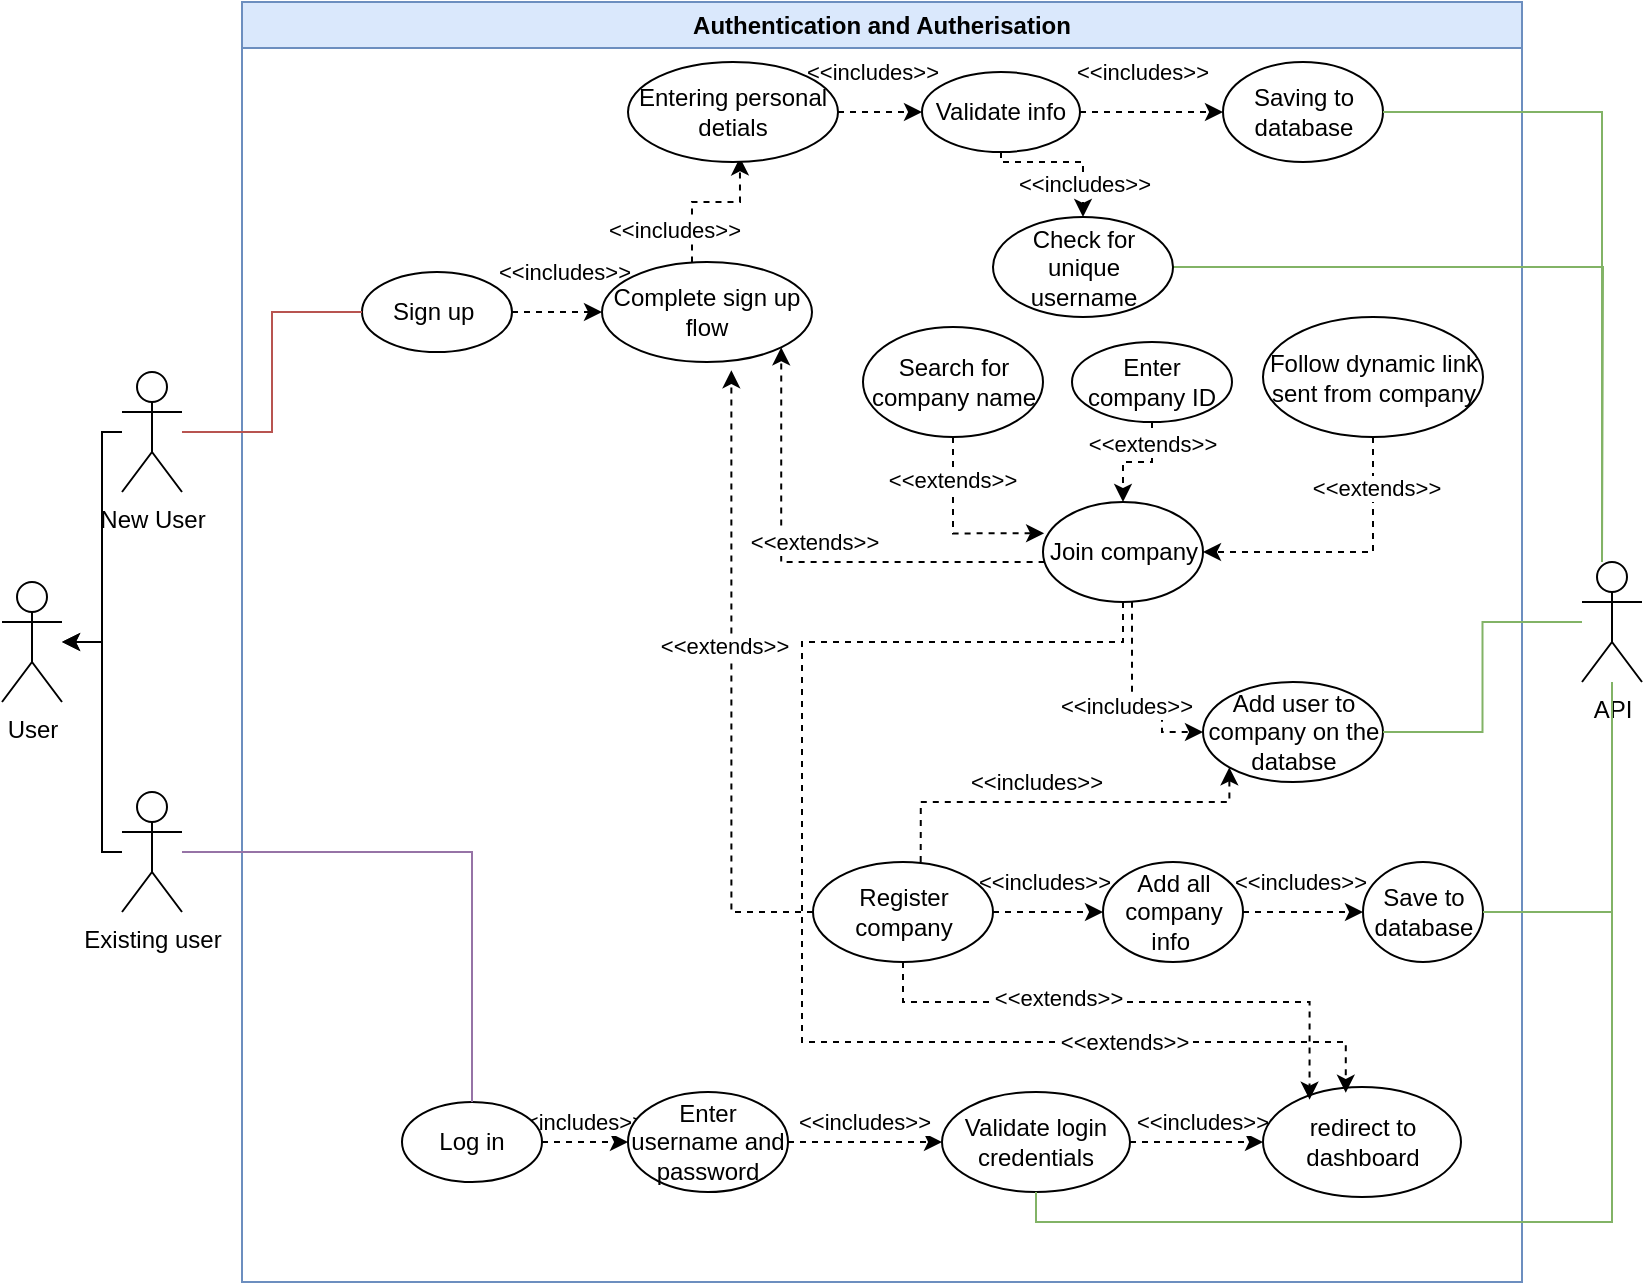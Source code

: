 <mxfile version="24.4.10" type="device">
  <diagram name="Page-1" id="GDTUXANRkf7ewL1DHfY8">
    <mxGraphModel dx="2440" dy="908" grid="1" gridSize="10" guides="1" tooltips="1" connect="1" arrows="1" fold="1" page="1" pageScale="1" pageWidth="850" pageHeight="1100" math="0" shadow="0">
      <root>
        <mxCell id="0" />
        <mxCell id="1" parent="0" />
        <mxCell id="yaxyJgH_o-7-E6Coqs7O-1" value="Authentication and Autherisation" style="swimlane;whiteSpace=wrap;html=1;fillColor=#dae8fc;strokeColor=#6c8ebf;" parent="1" vertex="1">
          <mxGeometry x="130" y="30" width="640" height="640" as="geometry" />
        </mxCell>
        <mxCell id="yaxyJgH_o-7-E6Coqs7O-12" style="edgeStyle=orthogonalEdgeStyle;rounded=0;orthogonalLoop=1;jettySize=auto;html=1;entryX=0;entryY=0.5;entryDx=0;entryDy=0;dashed=1;" parent="yaxyJgH_o-7-E6Coqs7O-1" source="yaxyJgH_o-7-E6Coqs7O-9" target="yaxyJgH_o-7-E6Coqs7O-11" edge="1">
          <mxGeometry relative="1" as="geometry" />
        </mxCell>
        <mxCell id="yaxyJgH_o-7-E6Coqs7O-17" value="&amp;lt;&amp;lt;includes&amp;gt;&amp;gt;" style="edgeLabel;html=1;align=center;verticalAlign=middle;resizable=0;points=[];" parent="yaxyJgH_o-7-E6Coqs7O-12" vertex="1" connectable="0">
          <mxGeometry x="-0.502" relative="1" as="geometry">
            <mxPoint x="15" y="-20" as="offset" />
          </mxGeometry>
        </mxCell>
        <mxCell id="yaxyJgH_o-7-E6Coqs7O-9" value="Sign up&amp;nbsp;" style="ellipse;whiteSpace=wrap;html=1;" parent="yaxyJgH_o-7-E6Coqs7O-1" vertex="1">
          <mxGeometry x="60" y="135" width="75" height="40" as="geometry" />
        </mxCell>
        <mxCell id="yaxyJgH_o-7-E6Coqs7O-58" value="&amp;lt;&amp;lt;includes&amp;gt;&amp;gt;" style="edgeStyle=orthogonalEdgeStyle;rounded=0;orthogonalLoop=1;jettySize=auto;html=1;entryX=0;entryY=0.5;entryDx=0;entryDy=0;dashed=1;" parent="yaxyJgH_o-7-E6Coqs7O-1" source="yaxyJgH_o-7-E6Coqs7O-10" target="yaxyJgH_o-7-E6Coqs7O-48" edge="1">
          <mxGeometry x="-0.178" y="10" relative="1" as="geometry">
            <mxPoint as="offset" />
          </mxGeometry>
        </mxCell>
        <mxCell id="yaxyJgH_o-7-E6Coqs7O-10" value="Log in" style="ellipse;whiteSpace=wrap;html=1;" parent="yaxyJgH_o-7-E6Coqs7O-1" vertex="1">
          <mxGeometry x="80" y="550" width="70" height="40" as="geometry" />
        </mxCell>
        <mxCell id="yaxyJgH_o-7-E6Coqs7O-15" style="edgeStyle=orthogonalEdgeStyle;rounded=0;orthogonalLoop=1;jettySize=auto;html=1;entryX=0.533;entryY=0.954;entryDx=0;entryDy=0;dashed=1;entryPerimeter=0;" parent="yaxyJgH_o-7-E6Coqs7O-1" source="yaxyJgH_o-7-E6Coqs7O-11" target="yaxyJgH_o-7-E6Coqs7O-13" edge="1">
          <mxGeometry relative="1" as="geometry">
            <Array as="points">
              <mxPoint x="225" y="100" />
              <mxPoint x="249" y="100" />
            </Array>
          </mxGeometry>
        </mxCell>
        <mxCell id="yaxyJgH_o-7-E6Coqs7O-18" value="&amp;lt;&amp;lt;includes&amp;gt;&amp;gt;" style="edgeLabel;html=1;align=center;verticalAlign=middle;resizable=0;points=[];" parent="yaxyJgH_o-7-E6Coqs7O-15" vertex="1" connectable="0">
          <mxGeometry x="-0.31" relative="1" as="geometry">
            <mxPoint x="-9" y="10" as="offset" />
          </mxGeometry>
        </mxCell>
        <mxCell id="yaxyJgH_o-7-E6Coqs7O-11" value="Complete sign up flow" style="ellipse;whiteSpace=wrap;html=1;" parent="yaxyJgH_o-7-E6Coqs7O-1" vertex="1">
          <mxGeometry x="180" y="130" width="105" height="50" as="geometry" />
        </mxCell>
        <mxCell id="yaxyJgH_o-7-E6Coqs7O-52" style="edgeStyle=orthogonalEdgeStyle;rounded=0;orthogonalLoop=1;jettySize=auto;html=1;entryX=0;entryY=0.5;entryDx=0;entryDy=0;dashed=1;" parent="yaxyJgH_o-7-E6Coqs7O-1" source="yaxyJgH_o-7-E6Coqs7O-13" target="yaxyJgH_o-7-E6Coqs7O-49" edge="1">
          <mxGeometry relative="1" as="geometry" />
        </mxCell>
        <mxCell id="yaxyJgH_o-7-E6Coqs7O-54" value="&amp;lt;&amp;lt;includes&amp;gt;&amp;gt;" style="edgeLabel;html=1;align=center;verticalAlign=middle;resizable=0;points=[];" parent="yaxyJgH_o-7-E6Coqs7O-52" vertex="1" connectable="0">
          <mxGeometry x="-0.54" y="1" relative="1" as="geometry">
            <mxPoint x="7" y="-19" as="offset" />
          </mxGeometry>
        </mxCell>
        <mxCell id="yaxyJgH_o-7-E6Coqs7O-13" value="Entering personal detials" style="ellipse;whiteSpace=wrap;html=1;" parent="yaxyJgH_o-7-E6Coqs7O-1" vertex="1">
          <mxGeometry x="193" y="30" width="105" height="50" as="geometry" />
        </mxCell>
        <mxCell id="yaxyJgH_o-7-E6Coqs7O-14" value="Saving to database" style="ellipse;whiteSpace=wrap;html=1;" parent="yaxyJgH_o-7-E6Coqs7O-1" vertex="1">
          <mxGeometry x="490.5" y="30" width="80" height="50" as="geometry" />
        </mxCell>
        <mxCell id="yaxyJgH_o-7-E6Coqs7O-22" style="edgeStyle=orthogonalEdgeStyle;rounded=0;orthogonalLoop=1;jettySize=auto;html=1;dashed=1;entryX=1;entryY=1;entryDx=0;entryDy=0;" parent="yaxyJgH_o-7-E6Coqs7O-1" source="yaxyJgH_o-7-E6Coqs7O-20" target="yaxyJgH_o-7-E6Coqs7O-11" edge="1">
          <mxGeometry relative="1" as="geometry">
            <Array as="points">
              <mxPoint x="270" y="280" />
            </Array>
          </mxGeometry>
        </mxCell>
        <mxCell id="yaxyJgH_o-7-E6Coqs7O-24" value="&amp;lt;&amp;lt;extends&amp;gt;&amp;gt;" style="edgeLabel;html=1;align=center;verticalAlign=middle;resizable=0;points=[];" parent="yaxyJgH_o-7-E6Coqs7O-22" vertex="1" connectable="0">
          <mxGeometry x="-0.235" y="2" relative="1" as="geometry">
            <mxPoint x="-24" y="-12" as="offset" />
          </mxGeometry>
        </mxCell>
        <mxCell id="yaxyJgH_o-7-E6Coqs7O-36" style="edgeStyle=orthogonalEdgeStyle;rounded=0;orthogonalLoop=1;jettySize=auto;html=1;dashed=1;" parent="yaxyJgH_o-7-E6Coqs7O-1" source="yaxyJgH_o-7-E6Coqs7O-20" target="yaxyJgH_o-7-E6Coqs7O-35" edge="1">
          <mxGeometry relative="1" as="geometry">
            <Array as="points">
              <mxPoint x="445" y="350" />
              <mxPoint x="460" y="350" />
              <mxPoint x="460" y="365" />
            </Array>
          </mxGeometry>
        </mxCell>
        <mxCell id="yaxyJgH_o-7-E6Coqs7O-38" value="&amp;lt;&amp;lt;includes&amp;gt;&amp;gt;" style="edgeLabel;html=1;align=center;verticalAlign=middle;resizable=0;points=[];" parent="yaxyJgH_o-7-E6Coqs7O-36" vertex="1" connectable="0">
          <mxGeometry x="-0.065" y="-3" relative="1" as="geometry">
            <mxPoint y="5" as="offset" />
          </mxGeometry>
        </mxCell>
        <mxCell id="yaxyJgH_o-7-E6Coqs7O-20" value="Join company" style="ellipse;whiteSpace=wrap;html=1;" parent="yaxyJgH_o-7-E6Coqs7O-1" vertex="1">
          <mxGeometry x="400.5" y="250" width="80" height="50" as="geometry" />
        </mxCell>
        <mxCell id="yaxyJgH_o-7-E6Coqs7O-37" style="edgeStyle=orthogonalEdgeStyle;rounded=0;orthogonalLoop=1;jettySize=auto;html=1;dashed=1;entryX=0;entryY=1;entryDx=0;entryDy=0;" parent="yaxyJgH_o-7-E6Coqs7O-1" target="yaxyJgH_o-7-E6Coqs7O-35" edge="1">
          <mxGeometry relative="1" as="geometry">
            <mxPoint x="339.35" y="430.0" as="sourcePoint" />
            <mxPoint x="490.502" y="370.621" as="targetPoint" />
            <Array as="points">
              <mxPoint x="339.5" y="400" />
              <mxPoint x="493.5" y="400" />
            </Array>
          </mxGeometry>
        </mxCell>
        <mxCell id="yaxyJgH_o-7-E6Coqs7O-39" value="&amp;lt;&amp;lt;includes&amp;gt;&amp;gt;" style="edgeLabel;html=1;align=center;verticalAlign=middle;resizable=0;points=[];" parent="yaxyJgH_o-7-E6Coqs7O-37" vertex="1" connectable="0">
          <mxGeometry x="-0.178" y="2" relative="1" as="geometry">
            <mxPoint x="4" y="-8" as="offset" />
          </mxGeometry>
        </mxCell>
        <mxCell id="yaxyJgH_o-7-E6Coqs7O-43" style="edgeStyle=orthogonalEdgeStyle;rounded=0;orthogonalLoop=1;jettySize=auto;html=1;entryX=0;entryY=0.5;entryDx=0;entryDy=0;dashed=1;" parent="yaxyJgH_o-7-E6Coqs7O-1" source="yaxyJgH_o-7-E6Coqs7O-21" target="yaxyJgH_o-7-E6Coqs7O-40" edge="1">
          <mxGeometry relative="1" as="geometry" />
        </mxCell>
        <mxCell id="yaxyJgH_o-7-E6Coqs7O-45" value="&amp;lt;&amp;lt;includes&amp;gt;&amp;gt;" style="edgeLabel;html=1;align=center;verticalAlign=middle;resizable=0;points=[];" parent="yaxyJgH_o-7-E6Coqs7O-43" vertex="1" connectable="0">
          <mxGeometry x="-0.267" y="1" relative="1" as="geometry">
            <mxPoint x="5" y="-14" as="offset" />
          </mxGeometry>
        </mxCell>
        <mxCell id="yaxyJgH_o-7-E6Coqs7O-21" value="Register company" style="ellipse;whiteSpace=wrap;html=1;" parent="yaxyJgH_o-7-E6Coqs7O-1" vertex="1">
          <mxGeometry x="285.5" y="430" width="90" height="50" as="geometry" />
        </mxCell>
        <mxCell id="yaxyJgH_o-7-E6Coqs7O-23" style="edgeStyle=orthogonalEdgeStyle;rounded=0;orthogonalLoop=1;jettySize=auto;html=1;entryX=0.616;entryY=1.082;entryDx=0;entryDy=0;entryPerimeter=0;dashed=1;" parent="yaxyJgH_o-7-E6Coqs7O-1" source="yaxyJgH_o-7-E6Coqs7O-21" target="yaxyJgH_o-7-E6Coqs7O-11" edge="1">
          <mxGeometry relative="1" as="geometry">
            <Array as="points">
              <mxPoint x="245" y="455" />
            </Array>
          </mxGeometry>
        </mxCell>
        <mxCell id="yaxyJgH_o-7-E6Coqs7O-25" value="&amp;lt;&amp;lt;extends&amp;gt;&amp;gt;" style="edgeLabel;html=1;align=center;verticalAlign=middle;resizable=0;points=[];" parent="yaxyJgH_o-7-E6Coqs7O-23" vertex="1" connectable="0">
          <mxGeometry x="0.203" relative="1" as="geometry">
            <mxPoint x="-4" y="13" as="offset" />
          </mxGeometry>
        </mxCell>
        <mxCell id="yaxyJgH_o-7-E6Coqs7O-26" value="Search for company name" style="ellipse;whiteSpace=wrap;html=1;" parent="yaxyJgH_o-7-E6Coqs7O-1" vertex="1">
          <mxGeometry x="310.5" y="162.5" width="90" height="55" as="geometry" />
        </mxCell>
        <mxCell id="yaxyJgH_o-7-E6Coqs7O-30" style="edgeStyle=orthogonalEdgeStyle;rounded=0;orthogonalLoop=1;jettySize=auto;html=1;entryX=0.5;entryY=0;entryDx=0;entryDy=0;dashed=1;" parent="yaxyJgH_o-7-E6Coqs7O-1" source="yaxyJgH_o-7-E6Coqs7O-27" target="yaxyJgH_o-7-E6Coqs7O-20" edge="1">
          <mxGeometry relative="1" as="geometry" />
        </mxCell>
        <mxCell id="yaxyJgH_o-7-E6Coqs7O-33" value="&amp;lt;&amp;lt;extends&amp;gt;&amp;gt;" style="edgeLabel;html=1;align=center;verticalAlign=middle;resizable=0;points=[];" parent="yaxyJgH_o-7-E6Coqs7O-30" vertex="1" connectable="0">
          <mxGeometry x="-0.705" relative="1" as="geometry">
            <mxPoint y="3" as="offset" />
          </mxGeometry>
        </mxCell>
        <mxCell id="yaxyJgH_o-7-E6Coqs7O-27" value="Enter company ID" style="ellipse;whiteSpace=wrap;html=1;" parent="yaxyJgH_o-7-E6Coqs7O-1" vertex="1">
          <mxGeometry x="415" y="170" width="80" height="40" as="geometry" />
        </mxCell>
        <mxCell id="yaxyJgH_o-7-E6Coqs7O-28" value="Follow dynamic link sent from company" style="ellipse;whiteSpace=wrap;html=1;" parent="yaxyJgH_o-7-E6Coqs7O-1" vertex="1">
          <mxGeometry x="510.5" y="157.5" width="110" height="60" as="geometry" />
        </mxCell>
        <mxCell id="yaxyJgH_o-7-E6Coqs7O-29" style="edgeStyle=orthogonalEdgeStyle;rounded=0;orthogonalLoop=1;jettySize=auto;html=1;entryX=0.007;entryY=0.313;entryDx=0;entryDy=0;entryPerimeter=0;dashed=1;" parent="yaxyJgH_o-7-E6Coqs7O-1" source="yaxyJgH_o-7-E6Coqs7O-26" target="yaxyJgH_o-7-E6Coqs7O-20" edge="1">
          <mxGeometry relative="1" as="geometry" />
        </mxCell>
        <mxCell id="yaxyJgH_o-7-E6Coqs7O-32" value="&amp;lt;&amp;lt;extends&amp;gt;&amp;gt;" style="edgeLabel;html=1;align=center;verticalAlign=middle;resizable=0;points=[];" parent="yaxyJgH_o-7-E6Coqs7O-29" vertex="1" connectable="0">
          <mxGeometry x="-0.543" y="-1" relative="1" as="geometry">
            <mxPoint as="offset" />
          </mxGeometry>
        </mxCell>
        <mxCell id="yaxyJgH_o-7-E6Coqs7O-31" style="edgeStyle=orthogonalEdgeStyle;rounded=0;orthogonalLoop=1;jettySize=auto;html=1;dashed=1;" parent="yaxyJgH_o-7-E6Coqs7O-1" source="yaxyJgH_o-7-E6Coqs7O-28" target="yaxyJgH_o-7-E6Coqs7O-20" edge="1">
          <mxGeometry relative="1" as="geometry">
            <Array as="points">
              <mxPoint x="565.5" y="275" />
            </Array>
          </mxGeometry>
        </mxCell>
        <mxCell id="yaxyJgH_o-7-E6Coqs7O-34" value="&amp;lt;&amp;lt;extends&amp;gt;&amp;gt;" style="edgeLabel;html=1;align=center;verticalAlign=middle;resizable=0;points=[];" parent="yaxyJgH_o-7-E6Coqs7O-31" vertex="1" connectable="0">
          <mxGeometry x="-0.646" y="1" relative="1" as="geometry">
            <mxPoint as="offset" />
          </mxGeometry>
        </mxCell>
        <mxCell id="yaxyJgH_o-7-E6Coqs7O-35" value="Add user to company on the databse" style="ellipse;whiteSpace=wrap;html=1;" parent="yaxyJgH_o-7-E6Coqs7O-1" vertex="1">
          <mxGeometry x="480.5" y="340" width="90" height="50" as="geometry" />
        </mxCell>
        <mxCell id="yaxyJgH_o-7-E6Coqs7O-44" style="edgeStyle=orthogonalEdgeStyle;rounded=0;orthogonalLoop=1;jettySize=auto;html=1;entryX=0;entryY=0.5;entryDx=0;entryDy=0;dashed=1;" parent="yaxyJgH_o-7-E6Coqs7O-1" source="yaxyJgH_o-7-E6Coqs7O-40" target="yaxyJgH_o-7-E6Coqs7O-42" edge="1">
          <mxGeometry relative="1" as="geometry" />
        </mxCell>
        <mxCell id="yaxyJgH_o-7-E6Coqs7O-46" value="&amp;lt;&amp;lt;includes&amp;gt;&amp;gt;" style="edgeLabel;html=1;align=center;verticalAlign=middle;resizable=0;points=[];" parent="yaxyJgH_o-7-E6Coqs7O-44" vertex="1" connectable="0">
          <mxGeometry x="-0.214" y="2" relative="1" as="geometry">
            <mxPoint x="5" y="-13" as="offset" />
          </mxGeometry>
        </mxCell>
        <mxCell id="yaxyJgH_o-7-E6Coqs7O-40" value="Add all company info&amp;nbsp;" style="ellipse;whiteSpace=wrap;html=1;" parent="yaxyJgH_o-7-E6Coqs7O-1" vertex="1">
          <mxGeometry x="430.5" y="430" width="70" height="50" as="geometry" />
        </mxCell>
        <mxCell id="yaxyJgH_o-7-E6Coqs7O-42" value="Save to database" style="ellipse;whiteSpace=wrap;html=1;" parent="yaxyJgH_o-7-E6Coqs7O-1" vertex="1">
          <mxGeometry x="560.5" y="430" width="60" height="50" as="geometry" />
        </mxCell>
        <mxCell id="yaxyJgH_o-7-E6Coqs7O-66" style="edgeStyle=orthogonalEdgeStyle;rounded=0;orthogonalLoop=1;jettySize=auto;html=1;dashed=1;" parent="yaxyJgH_o-7-E6Coqs7O-1" source="yaxyJgH_o-7-E6Coqs7O-48" target="yaxyJgH_o-7-E6Coqs7O-59" edge="1">
          <mxGeometry relative="1" as="geometry" />
        </mxCell>
        <mxCell id="yaxyJgH_o-7-E6Coqs7O-68" value="&amp;lt;&amp;lt;includes&amp;gt;&amp;gt;" style="edgeLabel;html=1;align=center;verticalAlign=middle;resizable=0;points=[];" parent="yaxyJgH_o-7-E6Coqs7O-66" vertex="1" connectable="0">
          <mxGeometry x="-0.24" y="2" relative="1" as="geometry">
            <mxPoint x="8" y="-8" as="offset" />
          </mxGeometry>
        </mxCell>
        <mxCell id="yaxyJgH_o-7-E6Coqs7O-48" value="Enter username and password" style="ellipse;whiteSpace=wrap;html=1;" parent="yaxyJgH_o-7-E6Coqs7O-1" vertex="1">
          <mxGeometry x="193" y="545" width="80" height="50" as="geometry" />
        </mxCell>
        <mxCell id="yaxyJgH_o-7-E6Coqs7O-51" style="edgeStyle=orthogonalEdgeStyle;rounded=0;orthogonalLoop=1;jettySize=auto;html=1;entryX=0.5;entryY=0;entryDx=0;entryDy=0;dashed=1;" parent="yaxyJgH_o-7-E6Coqs7O-1" source="yaxyJgH_o-7-E6Coqs7O-49" target="yaxyJgH_o-7-E6Coqs7O-50" edge="1">
          <mxGeometry relative="1" as="geometry">
            <Array as="points">
              <mxPoint x="379" y="80" />
              <mxPoint x="421" y="80" />
            </Array>
          </mxGeometry>
        </mxCell>
        <mxCell id="yaxyJgH_o-7-E6Coqs7O-56" value="&amp;lt;&amp;lt;includes&amp;gt;&amp;gt;" style="edgeLabel;html=1;align=center;verticalAlign=middle;resizable=0;points=[];" parent="yaxyJgH_o-7-E6Coqs7O-51" vertex="1" connectable="0">
          <mxGeometry x="0.455" y="-2" relative="1" as="geometry">
            <mxPoint x="2" y="3" as="offset" />
          </mxGeometry>
        </mxCell>
        <mxCell id="yaxyJgH_o-7-E6Coqs7O-53" style="edgeStyle=orthogonalEdgeStyle;rounded=0;orthogonalLoop=1;jettySize=auto;html=1;entryX=0;entryY=0.5;entryDx=0;entryDy=0;dashed=1;" parent="yaxyJgH_o-7-E6Coqs7O-1" source="yaxyJgH_o-7-E6Coqs7O-49" target="yaxyJgH_o-7-E6Coqs7O-14" edge="1">
          <mxGeometry relative="1" as="geometry" />
        </mxCell>
        <mxCell id="yaxyJgH_o-7-E6Coqs7O-55" value="&amp;lt;&amp;lt;includes&amp;gt;&amp;gt;" style="edgeLabel;html=1;align=center;verticalAlign=middle;resizable=0;points=[];" parent="yaxyJgH_o-7-E6Coqs7O-53" vertex="1" connectable="0">
          <mxGeometry x="-0.217" relative="1" as="geometry">
            <mxPoint x="3" y="-20" as="offset" />
          </mxGeometry>
        </mxCell>
        <mxCell id="yaxyJgH_o-7-E6Coqs7O-49" value="Validate info" style="ellipse;whiteSpace=wrap;html=1;" parent="yaxyJgH_o-7-E6Coqs7O-1" vertex="1">
          <mxGeometry x="340" y="35" width="79" height="40" as="geometry" />
        </mxCell>
        <mxCell id="yaxyJgH_o-7-E6Coqs7O-76" style="edgeStyle=orthogonalEdgeStyle;rounded=0;orthogonalLoop=1;jettySize=auto;html=1;endArrow=none;endFill=0;fillColor=#d5e8d4;strokeColor=#82b366;" parent="yaxyJgH_o-7-E6Coqs7O-1" source="yaxyJgH_o-7-E6Coqs7O-50" edge="1">
          <mxGeometry relative="1" as="geometry">
            <mxPoint x="680" y="280" as="targetPoint" />
          </mxGeometry>
        </mxCell>
        <mxCell id="yaxyJgH_o-7-E6Coqs7O-50" value="Check for unique username" style="ellipse;whiteSpace=wrap;html=1;" parent="yaxyJgH_o-7-E6Coqs7O-1" vertex="1">
          <mxGeometry x="375.5" y="107.5" width="90" height="50" as="geometry" />
        </mxCell>
        <mxCell id="yaxyJgH_o-7-E6Coqs7O-67" style="edgeStyle=orthogonalEdgeStyle;rounded=0;orthogonalLoop=1;jettySize=auto;html=1;entryX=0;entryY=0.5;entryDx=0;entryDy=0;dashed=1;" parent="yaxyJgH_o-7-E6Coqs7O-1" source="yaxyJgH_o-7-E6Coqs7O-59" target="yaxyJgH_o-7-E6Coqs7O-60" edge="1">
          <mxGeometry relative="1" as="geometry" />
        </mxCell>
        <mxCell id="yaxyJgH_o-7-E6Coqs7O-69" value="&amp;lt;&amp;lt;includes&amp;gt;&amp;gt;" style="edgeLabel;html=1;align=center;verticalAlign=middle;resizable=0;points=[];" parent="yaxyJgH_o-7-E6Coqs7O-67" vertex="1" connectable="0">
          <mxGeometry x="-0.558" relative="1" as="geometry">
            <mxPoint x="21" y="-10" as="offset" />
          </mxGeometry>
        </mxCell>
        <mxCell id="yaxyJgH_o-7-E6Coqs7O-59" value="Validate login credentials" style="ellipse;whiteSpace=wrap;html=1;" parent="yaxyJgH_o-7-E6Coqs7O-1" vertex="1">
          <mxGeometry x="350" y="545" width="94" height="50" as="geometry" />
        </mxCell>
        <mxCell id="yaxyJgH_o-7-E6Coqs7O-60" value="redirect to dashboard" style="ellipse;whiteSpace=wrap;html=1;" parent="yaxyJgH_o-7-E6Coqs7O-1" vertex="1">
          <mxGeometry x="510.5" y="542.5" width="99" height="55" as="geometry" />
        </mxCell>
        <mxCell id="yaxyJgH_o-7-E6Coqs7O-62" style="edgeStyle=orthogonalEdgeStyle;rounded=0;orthogonalLoop=1;jettySize=auto;html=1;entryX=0.235;entryY=0.115;entryDx=0;entryDy=0;entryPerimeter=0;dashed=1;" parent="yaxyJgH_o-7-E6Coqs7O-1" source="yaxyJgH_o-7-E6Coqs7O-21" target="yaxyJgH_o-7-E6Coqs7O-60" edge="1">
          <mxGeometry relative="1" as="geometry">
            <Array as="points">
              <mxPoint x="331" y="500" />
              <mxPoint x="534" y="500" />
            </Array>
          </mxGeometry>
        </mxCell>
        <mxCell id="yaxyJgH_o-7-E6Coqs7O-65" value="&amp;lt;&amp;lt;extends&amp;gt;&amp;gt;" style="edgeLabel;html=1;align=center;verticalAlign=middle;resizable=0;points=[];" parent="yaxyJgH_o-7-E6Coqs7O-62" vertex="1" connectable="0">
          <mxGeometry x="-0.284" y="2" relative="1" as="geometry">
            <mxPoint as="offset" />
          </mxGeometry>
        </mxCell>
        <mxCell id="yaxyJgH_o-7-E6Coqs7O-63" style="edgeStyle=orthogonalEdgeStyle;rounded=0;orthogonalLoop=1;jettySize=auto;html=1;entryX=0.418;entryY=0.053;entryDx=0;entryDy=0;entryPerimeter=0;dashed=1;" parent="yaxyJgH_o-7-E6Coqs7O-1" source="yaxyJgH_o-7-E6Coqs7O-20" target="yaxyJgH_o-7-E6Coqs7O-60" edge="1">
          <mxGeometry relative="1" as="geometry">
            <Array as="points">
              <mxPoint x="441" y="320" />
              <mxPoint x="280" y="320" />
              <mxPoint x="280" y="520" />
              <mxPoint x="552" y="520" />
            </Array>
          </mxGeometry>
        </mxCell>
        <mxCell id="yaxyJgH_o-7-E6Coqs7O-64" value="&amp;lt;&amp;lt;extends&amp;gt;&amp;gt;" style="edgeLabel;html=1;align=center;verticalAlign=middle;resizable=0;points=[];" parent="yaxyJgH_o-7-E6Coqs7O-63" vertex="1" connectable="0">
          <mxGeometry x="-0.608" y="1" relative="1" as="geometry">
            <mxPoint x="113" y="199" as="offset" />
          </mxGeometry>
        </mxCell>
        <mxCell id="yaxyJgH_o-7-E6Coqs7O-2" value="User" style="shape=umlActor;verticalLabelPosition=bottom;verticalAlign=top;html=1;outlineConnect=0;" parent="1" vertex="1">
          <mxGeometry x="10" y="320" width="30" height="60" as="geometry" />
        </mxCell>
        <mxCell id="yaxyJgH_o-7-E6Coqs7O-7" style="edgeStyle=orthogonalEdgeStyle;rounded=0;orthogonalLoop=1;jettySize=auto;html=1;" parent="1" source="yaxyJgH_o-7-E6Coqs7O-3" target="yaxyJgH_o-7-E6Coqs7O-2" edge="1">
          <mxGeometry relative="1" as="geometry">
            <Array as="points">
              <mxPoint x="60" y="245" />
              <mxPoint x="60" y="350" />
            </Array>
          </mxGeometry>
        </mxCell>
        <mxCell id="yaxyJgH_o-7-E6Coqs7O-71" style="edgeStyle=orthogonalEdgeStyle;rounded=0;orthogonalLoop=1;jettySize=auto;html=1;entryX=0;entryY=0.5;entryDx=0;entryDy=0;endArrow=none;endFill=0;fillColor=#f8cecc;strokeColor=#b85450;" parent="1" source="yaxyJgH_o-7-E6Coqs7O-3" target="yaxyJgH_o-7-E6Coqs7O-9" edge="1">
          <mxGeometry relative="1" as="geometry" />
        </mxCell>
        <mxCell id="yaxyJgH_o-7-E6Coqs7O-3" value="New User" style="shape=umlActor;verticalLabelPosition=bottom;verticalAlign=top;html=1;outlineConnect=0;" parent="1" vertex="1">
          <mxGeometry x="70" y="215" width="30" height="60" as="geometry" />
        </mxCell>
        <mxCell id="yaxyJgH_o-7-E6Coqs7O-8" style="edgeStyle=orthogonalEdgeStyle;rounded=0;orthogonalLoop=1;jettySize=auto;html=1;" parent="1" source="yaxyJgH_o-7-E6Coqs7O-6" target="yaxyJgH_o-7-E6Coqs7O-2" edge="1">
          <mxGeometry relative="1" as="geometry">
            <Array as="points">
              <mxPoint x="60" y="455" />
              <mxPoint x="60" y="350" />
            </Array>
          </mxGeometry>
        </mxCell>
        <mxCell id="yaxyJgH_o-7-E6Coqs7O-73" style="edgeStyle=orthogonalEdgeStyle;rounded=0;orthogonalLoop=1;jettySize=auto;html=1;endArrow=none;endFill=0;fillColor=#e1d5e7;strokeColor=#9673a6;" parent="1" source="yaxyJgH_o-7-E6Coqs7O-6" target="yaxyJgH_o-7-E6Coqs7O-10" edge="1">
          <mxGeometry relative="1" as="geometry" />
        </mxCell>
        <mxCell id="yaxyJgH_o-7-E6Coqs7O-6" value="Existing user" style="shape=umlActor;verticalLabelPosition=bottom;verticalAlign=top;html=1;outlineConnect=0;" parent="1" vertex="1">
          <mxGeometry x="70" y="425" width="30" height="60" as="geometry" />
        </mxCell>
        <mxCell id="yaxyJgH_o-7-E6Coqs7O-74" value="API" style="shape=umlActor;verticalLabelPosition=bottom;verticalAlign=top;html=1;outlineConnect=0;" parent="1" vertex="1">
          <mxGeometry x="800" y="310" width="30" height="60" as="geometry" />
        </mxCell>
        <mxCell id="yaxyJgH_o-7-E6Coqs7O-75" style="edgeStyle=orthogonalEdgeStyle;rounded=0;orthogonalLoop=1;jettySize=auto;html=1;endArrow=none;endFill=0;fillColor=#d5e8d4;strokeColor=#82b366;" parent="1" source="yaxyJgH_o-7-E6Coqs7O-14" target="yaxyJgH_o-7-E6Coqs7O-74" edge="1">
          <mxGeometry relative="1" as="geometry">
            <Array as="points">
              <mxPoint x="810" y="85" />
            </Array>
          </mxGeometry>
        </mxCell>
        <mxCell id="yaxyJgH_o-7-E6Coqs7O-77" style="edgeStyle=orthogonalEdgeStyle;rounded=0;orthogonalLoop=1;jettySize=auto;html=1;endArrow=none;endFill=0;fillColor=#d5e8d4;strokeColor=#82b366;" parent="1" source="yaxyJgH_o-7-E6Coqs7O-35" target="yaxyJgH_o-7-E6Coqs7O-74" edge="1">
          <mxGeometry relative="1" as="geometry" />
        </mxCell>
        <mxCell id="yaxyJgH_o-7-E6Coqs7O-78" style="edgeStyle=orthogonalEdgeStyle;rounded=0;orthogonalLoop=1;jettySize=auto;html=1;endArrow=none;endFill=0;fillColor=#d5e8d4;strokeColor=#82b366;" parent="1" source="yaxyJgH_o-7-E6Coqs7O-42" target="yaxyJgH_o-7-E6Coqs7O-74" edge="1">
          <mxGeometry relative="1" as="geometry" />
        </mxCell>
        <mxCell id="yaxyJgH_o-7-E6Coqs7O-79" style="edgeStyle=orthogonalEdgeStyle;rounded=0;orthogonalLoop=1;jettySize=auto;html=1;endArrow=none;endFill=0;fillColor=#d5e8d4;strokeColor=#82b366;" parent="1" source="yaxyJgH_o-7-E6Coqs7O-59" target="yaxyJgH_o-7-E6Coqs7O-74" edge="1">
          <mxGeometry relative="1" as="geometry">
            <Array as="points">
              <mxPoint x="527" y="640" />
              <mxPoint x="815" y="640" />
            </Array>
          </mxGeometry>
        </mxCell>
      </root>
    </mxGraphModel>
  </diagram>
</mxfile>

